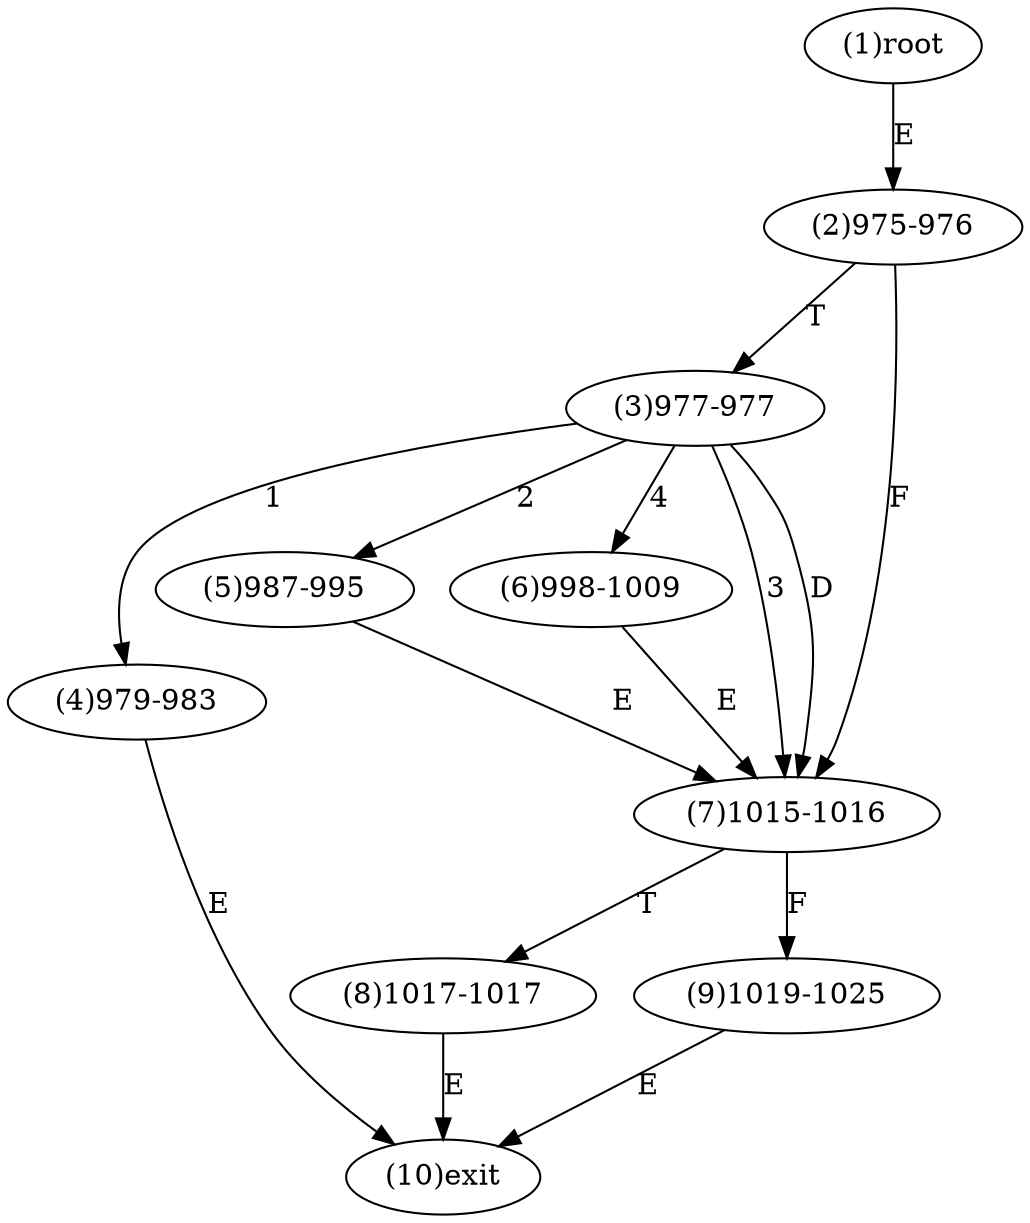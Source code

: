 digraph "" { 
1[ label="(1)root"];
2[ label="(2)975-976"];
3[ label="(3)977-977"];
4[ label="(4)979-983"];
5[ label="(5)987-995"];
6[ label="(6)998-1009"];
7[ label="(7)1015-1016"];
8[ label="(8)1017-1017"];
9[ label="(9)1019-1025"];
10[ label="(10)exit"];
1->2[ label="E"];
2->7[ label="F"];
2->3[ label="T"];
3->4[ label="1"];
3->5[ label="2"];
3->7[ label="3"];
3->6[ label="4"];
3->7[ label="D"];
4->10[ label="E"];
5->7[ label="E"];
6->7[ label="E"];
7->9[ label="F"];
7->8[ label="T"];
8->10[ label="E"];
9->10[ label="E"];
}